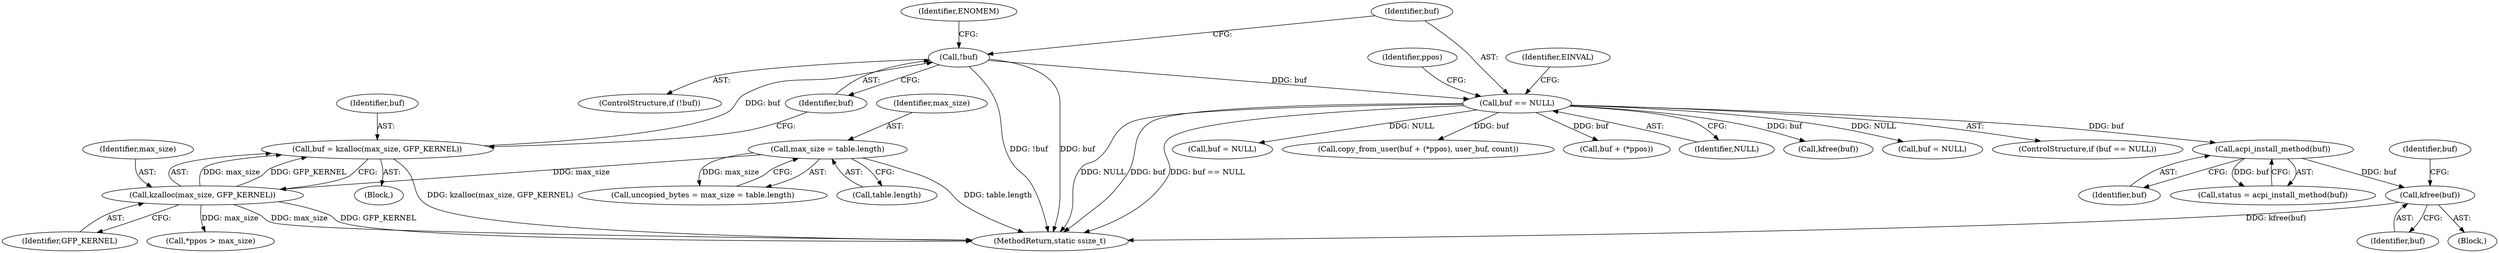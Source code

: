 digraph "1_linux_526b4af47f44148c9d665e57723ed9f86634c6e3_1@API" {
"1000218" [label="(Call,kfree(buf))"];
"1000216" [label="(Call,acpi_install_method(buf))"];
"1000154" [label="(Call,buf == NULL)"];
"1000148" [label="(Call,!buf)"];
"1000142" [label="(Call,buf = kzalloc(max_size, GFP_KERNEL))"];
"1000144" [label="(Call,kzalloc(max_size, GFP_KERNEL))"];
"1000137" [label="(Call,max_size = table.length)"];
"1000159" [label="(Identifier,EINVAL)"];
"1000137" [label="(Call,max_size = table.length)"];
"1000162" [label="(Call,*ppos > max_size)"];
"1000220" [label="(Call,buf = NULL)"];
"1000142" [label="(Call,buf = kzalloc(max_size, GFP_KERNEL))"];
"1000153" [label="(ControlStructure,if (buf == NULL))"];
"1000147" [label="(ControlStructure,if (!buf))"];
"1000214" [label="(Call,status = acpi_install_method(buf))"];
"1000116" [label="(Block,)"];
"1000233" [label="(MethodReturn,static ssize_t)"];
"1000213" [label="(Block,)"];
"1000197" [label="(Call,buf = NULL)"];
"1000218" [label="(Call,kfree(buf))"];
"1000187" [label="(Call,copy_from_user(buf + (*ppos), user_buf, count))"];
"1000216" [label="(Call,acpi_install_method(buf))"];
"1000164" [label="(Identifier,ppos)"];
"1000219" [label="(Identifier,buf)"];
"1000154" [label="(Call,buf == NULL)"];
"1000155" [label="(Identifier,buf)"];
"1000152" [label="(Identifier,ENOMEM)"];
"1000139" [label="(Call,table.length)"];
"1000188" [label="(Call,buf + (*ppos))"];
"1000149" [label="(Identifier,buf)"];
"1000156" [label="(Identifier,NULL)"];
"1000145" [label="(Identifier,max_size)"];
"1000217" [label="(Identifier,buf)"];
"1000221" [label="(Identifier,buf)"];
"1000143" [label="(Identifier,buf)"];
"1000144" [label="(Call,kzalloc(max_size, GFP_KERNEL))"];
"1000135" [label="(Call,uncopied_bytes = max_size = table.length)"];
"1000146" [label="(Identifier,GFP_KERNEL)"];
"1000195" [label="(Call,kfree(buf))"];
"1000148" [label="(Call,!buf)"];
"1000138" [label="(Identifier,max_size)"];
"1000218" -> "1000213"  [label="AST: "];
"1000218" -> "1000219"  [label="CFG: "];
"1000219" -> "1000218"  [label="AST: "];
"1000221" -> "1000218"  [label="CFG: "];
"1000218" -> "1000233"  [label="DDG: kfree(buf)"];
"1000216" -> "1000218"  [label="DDG: buf"];
"1000216" -> "1000214"  [label="AST: "];
"1000216" -> "1000217"  [label="CFG: "];
"1000217" -> "1000216"  [label="AST: "];
"1000214" -> "1000216"  [label="CFG: "];
"1000216" -> "1000214"  [label="DDG: buf"];
"1000154" -> "1000216"  [label="DDG: buf"];
"1000154" -> "1000153"  [label="AST: "];
"1000154" -> "1000156"  [label="CFG: "];
"1000155" -> "1000154"  [label="AST: "];
"1000156" -> "1000154"  [label="AST: "];
"1000159" -> "1000154"  [label="CFG: "];
"1000164" -> "1000154"  [label="CFG: "];
"1000154" -> "1000233"  [label="DDG: NULL"];
"1000154" -> "1000233"  [label="DDG: buf"];
"1000154" -> "1000233"  [label="DDG: buf == NULL"];
"1000148" -> "1000154"  [label="DDG: buf"];
"1000154" -> "1000187"  [label="DDG: buf"];
"1000154" -> "1000188"  [label="DDG: buf"];
"1000154" -> "1000195"  [label="DDG: buf"];
"1000154" -> "1000197"  [label="DDG: NULL"];
"1000154" -> "1000220"  [label="DDG: NULL"];
"1000148" -> "1000147"  [label="AST: "];
"1000148" -> "1000149"  [label="CFG: "];
"1000149" -> "1000148"  [label="AST: "];
"1000152" -> "1000148"  [label="CFG: "];
"1000155" -> "1000148"  [label="CFG: "];
"1000148" -> "1000233"  [label="DDG: buf"];
"1000148" -> "1000233"  [label="DDG: !buf"];
"1000142" -> "1000148"  [label="DDG: buf"];
"1000142" -> "1000116"  [label="AST: "];
"1000142" -> "1000144"  [label="CFG: "];
"1000143" -> "1000142"  [label="AST: "];
"1000144" -> "1000142"  [label="AST: "];
"1000149" -> "1000142"  [label="CFG: "];
"1000142" -> "1000233"  [label="DDG: kzalloc(max_size, GFP_KERNEL)"];
"1000144" -> "1000142"  [label="DDG: max_size"];
"1000144" -> "1000142"  [label="DDG: GFP_KERNEL"];
"1000144" -> "1000146"  [label="CFG: "];
"1000145" -> "1000144"  [label="AST: "];
"1000146" -> "1000144"  [label="AST: "];
"1000144" -> "1000233"  [label="DDG: max_size"];
"1000144" -> "1000233"  [label="DDG: GFP_KERNEL"];
"1000137" -> "1000144"  [label="DDG: max_size"];
"1000144" -> "1000162"  [label="DDG: max_size"];
"1000137" -> "1000135"  [label="AST: "];
"1000137" -> "1000139"  [label="CFG: "];
"1000138" -> "1000137"  [label="AST: "];
"1000139" -> "1000137"  [label="AST: "];
"1000135" -> "1000137"  [label="CFG: "];
"1000137" -> "1000233"  [label="DDG: table.length"];
"1000137" -> "1000135"  [label="DDG: max_size"];
}
